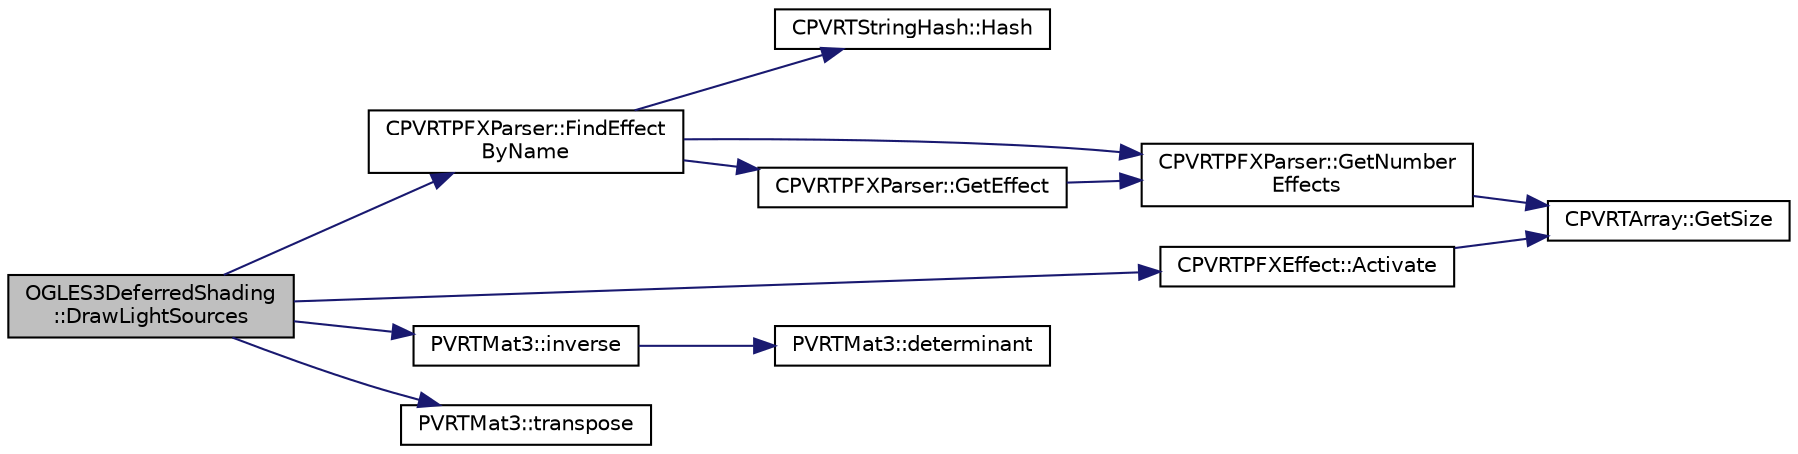 digraph "OGLES3DeferredShading::DrawLightSources"
{
  edge [fontname="Helvetica",fontsize="10",labelfontname="Helvetica",labelfontsize="10"];
  node [fontname="Helvetica",fontsize="10",shape=record];
  rankdir="LR";
  Node1 [label="OGLES3DeferredShading\l::DrawLightSources",height=0.2,width=0.4,color="black", fillcolor="grey75", style="filled", fontcolor="black"];
  Node1 -> Node2 [color="midnightblue",fontsize="10",style="solid",fontname="Helvetica"];
  Node2 [label="CPVRTPFXParser::FindEffect\lByName",height=0.2,width=0.4,color="black", fillcolor="white", style="filled",URL="$class_c_p_v_r_t_p_f_x_parser.html#a72854ec3485e00894f5231bdb7aeb3f0",tooltip="Returns the index of the given string. Returns -1 on failure. "];
  Node2 -> Node3 [color="midnightblue",fontsize="10",style="solid",fontname="Helvetica"];
  Node3 [label="CPVRTStringHash::Hash",height=0.2,width=0.4,color="black", fillcolor="white", style="filled",URL="$class_c_p_v_r_t_string_hash.html#af7c991da6bbffdf4381683897469cc74",tooltip="Returns the hash of the base string. "];
  Node2 -> Node4 [color="midnightblue",fontsize="10",style="solid",fontname="Helvetica"];
  Node4 [label="CPVRTPFXParser::GetNumber\lEffects",height=0.2,width=0.4,color="black", fillcolor="white", style="filled",URL="$class_c_p_v_r_t_p_f_x_parser.html#ae0e3acfc196a8186c12be71c109818c6",tooltip="Returns the number of effects referenced in the PFX. "];
  Node4 -> Node5 [color="midnightblue",fontsize="10",style="solid",fontname="Helvetica"];
  Node5 [label="CPVRTArray::GetSize",height=0.2,width=0.4,color="black", fillcolor="white", style="filled",URL="$class_c_p_v_r_t_array.html#a7f441650618876cd84adaad282a83ac1",tooltip="Gives current size of array/number of elements. "];
  Node2 -> Node6 [color="midnightblue",fontsize="10",style="solid",fontname="Helvetica"];
  Node6 [label="CPVRTPFXParser::GetEffect",height=0.2,width=0.4,color="black", fillcolor="white", style="filled",URL="$class_c_p_v_r_t_p_f_x_parser.html#ac47b42eff3d3acfa04fa75a9dd0e0a73",tooltip="Returns a given effect. "];
  Node6 -> Node4 [color="midnightblue",fontsize="10",style="solid",fontname="Helvetica"];
  Node1 -> Node7 [color="midnightblue",fontsize="10",style="solid",fontname="Helvetica"];
  Node7 [label="CPVRTPFXEffect::Activate",height=0.2,width=0.4,color="black", fillcolor="white", style="filled",URL="$class_c_p_v_r_t_p_f_x_effect.html#a66c1e23696dd3c0acda2becdac348c69",tooltip="Selects the gl program object and binds the textures. If the render target texture for the current re..."];
  Node7 -> Node5 [color="midnightblue",fontsize="10",style="solid",fontname="Helvetica"];
  Node1 -> Node8 [color="midnightblue",fontsize="10",style="solid",fontname="Helvetica"];
  Node8 [label="PVRTMat3::inverse",height=0.2,width=0.4,color="black", fillcolor="white", style="filled",URL="$struct_p_v_r_t_mat3.html#a28c5953ce1de25ac39d6659fdb2b7df2",tooltip="Calculates multiplicative inverse of this matrix. "];
  Node8 -> Node9 [color="midnightblue",fontsize="10",style="solid",fontname="Helvetica"];
  Node9 [label="PVRTMat3::determinant",height=0.2,width=0.4,color="black", fillcolor="white", style="filled",URL="$struct_p_v_r_t_mat3.html#a8dfbe8f76425e28e4b3dc2dcadcc4ef0",tooltip="Matrix multiplication and assignment of 3x3 matrix and vec3. "];
  Node1 -> Node10 [color="midnightblue",fontsize="10",style="solid",fontname="Helvetica"];
  Node10 [label="PVRTMat3::transpose",height=0.2,width=0.4,color="black", fillcolor="white", style="filled",URL="$struct_p_v_r_t_mat3.html#ac3c1b7afb06e37c2bad8cf31b6263c20",tooltip="Calculates the transpose of this matrix. "];
}
